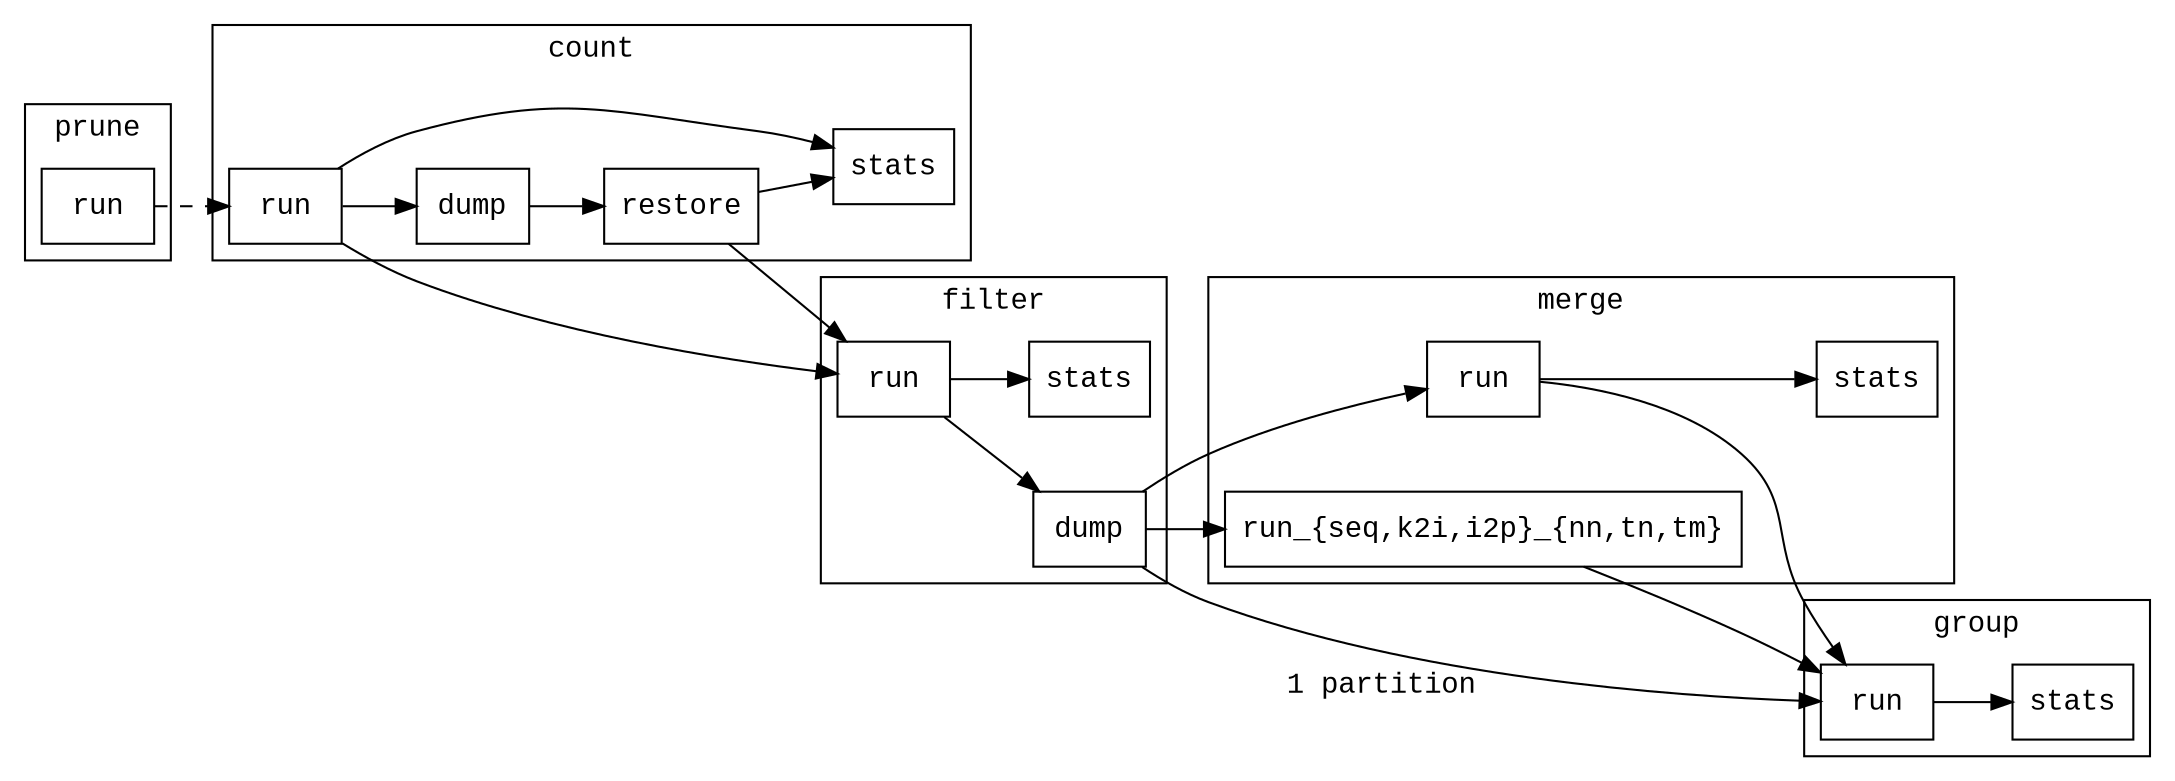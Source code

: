 digraph stage_deps {
    graph [fontname = "Liberation Mono", nodesep = 0.5];
    node [fontname = "Liberation Mono", shape = box];
    edge [fontname = "Liberation Mono"];

    rankdir=LR;

    subgraph cluster_0 {
        label = "prune"
        color = black;
        "prune:run" [label = run];
    }

    subgraph cluster_1 {
        label = "count"
        color = black;
        "count:run" [label = run];
        "count:dump" [label = dump];
        "count:stats" [label = stats];
        "count:restore" [label = restore];
    }

    subgraph cluster_2 {
        label = "filter"
        color = black;
        "filter:run" [label = run];
        "filter:dump" [label = dump];
        "filter:stats" [label = stats];
    }

    subgraph cluster_3 {
        label = "merge"
        color = black;
        "merge:run" [label = run];
        "merge:run_{seq,k2i,i2p}_{nn,tn,tm}"
            [label = "run_{seq,k2i,i2p}_{nn,tn,tm}"];
        "merge:stats" [label = stats];
    }

    subgraph cluster_4 {
        label = "group"
        color = black;
        "group:run" [label = run];
        "group:stats" [label = stats];
    }

    "prune:run" -> "count:run" [style = dashed]

    "count:run" -> "count:dump"
    "count:run" -> "count:stats"
    "count:dump" -> "count:restore"
    "count:restore" -> "count:stats"
    "count:run" -> "filter:run"
    "count:restore" -> "filter:run"

    "filter:run" -> "filter:dump"
    "filter:run" -> "filter:stats"
    "filter:dump" -> "merge:run"
    "filter:dump" -> "merge:run_{seq,k2i,i2p}_{nn,tn,tm}"

    "merge:run" -> "merge:stats"
    "merge:run" -> "group:run"
    "merge:run_{seq,k2i,i2p}_{nn,tn,tm}" -> "group:run"

    "filter:dump" -> "group:run" [xlabel = "1 partition"];

    "group:run" -> "group:stats"
}
